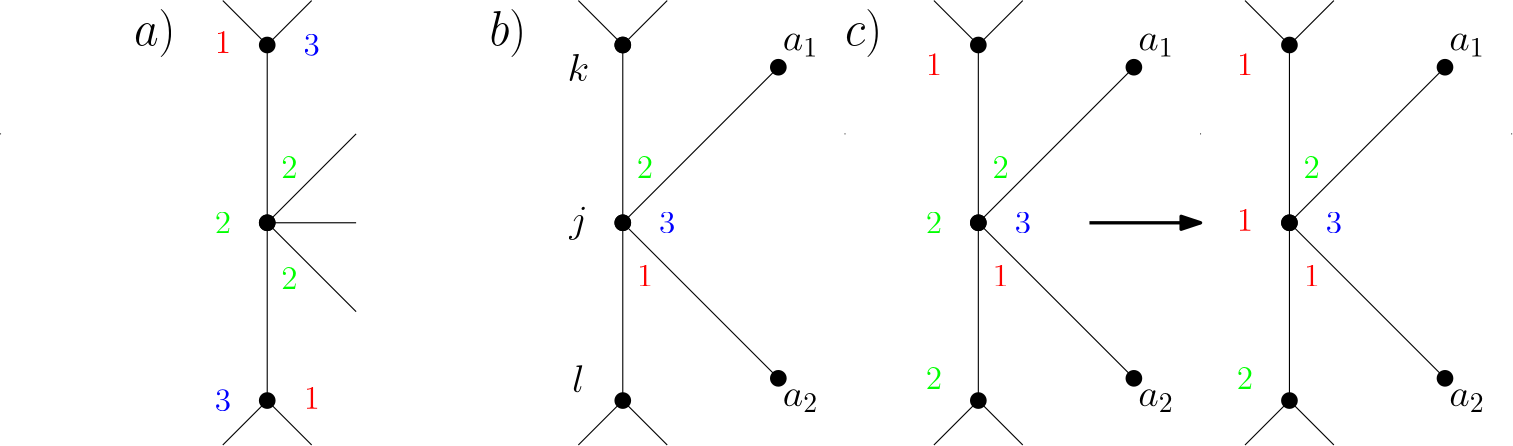 <?xml version="1.0"?>
<!DOCTYPE ipe SYSTEM "ipe.dtd">
<ipe version="70206" creator="Ipe 7.2.7">
<info created="D:20190702125549" modified="D:20190703112827"/>
<ipestyle name="basic">
<symbol name="arrow/arc(spx)">
<path stroke="sym-stroke" fill="sym-stroke" pen="sym-pen">
0 0 m
-1 0.333 l
-1 -0.333 l
h
</path>
</symbol>
<symbol name="arrow/farc(spx)">
<path stroke="sym-stroke" fill="white" pen="sym-pen">
0 0 m
-1 0.333 l
-1 -0.333 l
h
</path>
</symbol>
<symbol name="arrow/ptarc(spx)">
<path stroke="sym-stroke" fill="sym-stroke" pen="sym-pen">
0 0 m
-1 0.333 l
-0.8 0 l
-1 -0.333 l
h
</path>
</symbol>
<symbol name="arrow/fptarc(spx)">
<path stroke="sym-stroke" fill="white" pen="sym-pen">
0 0 m
-1 0.333 l
-0.8 0 l
-1 -0.333 l
h
</path>
</symbol>
<symbol name="mark/circle(sx)" transformations="translations">
<path fill="sym-stroke">
0.6 0 0 0.6 0 0 e
0.4 0 0 0.4 0 0 e
</path>
</symbol>
<symbol name="mark/disk(sx)" transformations="translations">
<path fill="sym-stroke">
0.6 0 0 0.6 0 0 e
</path>
</symbol>
<symbol name="mark/fdisk(sfx)" transformations="translations">
<group>
<path fill="sym-fill">
0.5 0 0 0.5 0 0 e
</path>
<path fill="sym-stroke" fillrule="eofill">
0.6 0 0 0.6 0 0 e
0.4 0 0 0.4 0 0 e
</path>
</group>
</symbol>
<symbol name="mark/box(sx)" transformations="translations">
<path fill="sym-stroke" fillrule="eofill">
-0.6 -0.6 m
0.6 -0.6 l
0.6 0.6 l
-0.6 0.6 l
h
-0.4 -0.4 m
0.4 -0.4 l
0.4 0.4 l
-0.4 0.4 l
h
</path>
</symbol>
<symbol name="mark/square(sx)" transformations="translations">
<path fill="sym-stroke">
-0.6 -0.6 m
0.6 -0.6 l
0.6 0.6 l
-0.6 0.6 l
h
</path>
</symbol>
<symbol name="mark/fsquare(sfx)" transformations="translations">
<group>
<path fill="sym-fill">
-0.5 -0.5 m
0.5 -0.5 l
0.5 0.5 l
-0.5 0.5 l
h
</path>
<path fill="sym-stroke" fillrule="eofill">
-0.6 -0.6 m
0.6 -0.6 l
0.6 0.6 l
-0.6 0.6 l
h
-0.4 -0.4 m
0.4 -0.4 l
0.4 0.4 l
-0.4 0.4 l
h
</path>
</group>
</symbol>
<symbol name="mark/cross(sx)" transformations="translations">
<group>
<path fill="sym-stroke">
-0.43 -0.57 m
0.57 0.43 l
0.43 0.57 l
-0.57 -0.43 l
h
</path>
<path fill="sym-stroke">
-0.43 0.57 m
0.57 -0.43 l
0.43 -0.57 l
-0.57 0.43 l
h
</path>
</group>
</symbol>
<symbol name="arrow/fnormal(spx)">
<path stroke="sym-stroke" fill="white" pen="sym-pen">
0 0 m
-1 0.333 l
-1 -0.333 l
h
</path>
</symbol>
<symbol name="arrow/pointed(spx)">
<path stroke="sym-stroke" fill="sym-stroke" pen="sym-pen">
0 0 m
-1 0.333 l
-0.8 0 l
-1 -0.333 l
h
</path>
</symbol>
<symbol name="arrow/fpointed(spx)">
<path stroke="sym-stroke" fill="white" pen="sym-pen">
0 0 m
-1 0.333 l
-0.8 0 l
-1 -0.333 l
h
</path>
</symbol>
<symbol name="arrow/linear(spx)">
<path stroke="sym-stroke" pen="sym-pen">
-1 0.333 m
0 0 l
-1 -0.333 l
</path>
</symbol>
<symbol name="arrow/fdouble(spx)">
<path stroke="sym-stroke" fill="white" pen="sym-pen">
0 0 m
-1 0.333 l
-1 -0.333 l
h
-1 0 m
-2 0.333 l
-2 -0.333 l
h
</path>
</symbol>
<symbol name="arrow/double(spx)">
<path stroke="sym-stroke" fill="sym-stroke" pen="sym-pen">
0 0 m
-1 0.333 l
-1 -0.333 l
h
-1 0 m
-2 0.333 l
-2 -0.333 l
h
</path>
</symbol>
<pen name="heavier" value="0.8"/>
<pen name="fat" value="1.2"/>
<pen name="ultrafat" value="2"/>
<symbolsize name="large" value="5"/>
<symbolsize name="small" value="2"/>
<symbolsize name="tiny" value="1.1"/>
<arrowsize name="large" value="10"/>
<arrowsize name="small" value="5"/>
<arrowsize name="tiny" value="3"/>
<color name="red" value="1 0 0"/>
<color name="green" value="0 1 0"/>
<color name="blue" value="0 0 1"/>
<color name="yellow" value="1 1 0"/>
<color name="orange" value="1 0.647 0"/>
<color name="gold" value="1 0.843 0"/>
<color name="purple" value="0.627 0.125 0.941"/>
<color name="gray" value="0.745"/>
<color name="brown" value="0.647 0.165 0.165"/>
<color name="navy" value="0 0 0.502"/>
<color name="pink" value="1 0.753 0.796"/>
<color name="seagreen" value="0.18 0.545 0.341"/>
<color name="turquoise" value="0.251 0.878 0.816"/>
<color name="violet" value="0.933 0.51 0.933"/>
<color name="darkblue" value="0 0 0.545"/>
<color name="darkcyan" value="0 0.545 0.545"/>
<color name="darkgray" value="0.663"/>
<color name="darkgreen" value="0 0.392 0"/>
<color name="darkmagenta" value="0.545 0 0.545"/>
<color name="darkorange" value="1 0.549 0"/>
<color name="darkred" value="0.545 0 0"/>
<color name="lightblue" value="0.678 0.847 0.902"/>
<color name="lightcyan" value="0.878 1 1"/>
<color name="lightgray" value="0.827"/>
<color name="lightgreen" value="0.565 0.933 0.565"/>
<color name="lightyellow" value="1 1 0.878"/>
<dashstyle name="dashed" value="[4] 0"/>
<dashstyle name="dotted" value="[1 3] 0"/>
<dashstyle name="dash dotted" value="[4 2 1 2] 0"/>
<dashstyle name="dash dot dotted" value="[4 2 1 2 1 2] 0"/>
<textsize name="large" value="\large"/>
<textsize name="Large" value="\Large"/>
<textsize name="LARGE" value="\LARGE"/>
<textsize name="huge" value="\huge"/>
<textsize name="Huge" value="\Huge"/>
<textsize name="small" value="\small"/>
<textsize name="footnote" value="\footnotesize"/>
<textsize name="tiny" value="\tiny"/>
<textstyle name="center" begin="\begin{center}" end="\end{center}"/>
<textstyle name="itemize" begin="\begin{itemize}" end="\end{itemize}"/>
<textstyle name="item" begin="\begin{itemize}\item{}" end="\end{itemize}"/>
<gridsize name="4 pts" value="4"/>
<gridsize name="8 pts (~3 mm)" value="8"/>
<gridsize name="16 pts (~6 mm)" value="16"/>
<gridsize name="32 pts (~12 mm)" value="32"/>
<gridsize name="10 pts (~3.5 mm)" value="10"/>
<gridsize name="20 pts (~7 mm)" value="20"/>
<gridsize name="14 pts (~5 mm)" value="14"/>
<gridsize name="28 pts (~10 mm)" value="28"/>
<gridsize name="56 pts (~20 mm)" value="56"/>
<anglesize name="90 deg" value="90"/>
<anglesize name="60 deg" value="60"/>
<anglesize name="45 deg" value="45"/>
<anglesize name="30 deg" value="30"/>
<anglesize name="22.5 deg" value="22.5"/>
<opacity name="10%" value="0.1"/>
<opacity name="30%" value="0.3"/>
<opacity name="50%" value="0.5"/>
<opacity name="75%" value="0.75"/>
<tiling name="falling" angle="-60" step="4" width="1"/>
<tiling name="rising" angle="30" step="4" width="1"/>
</ipestyle>
<page>
<layer name="alpha"/>
<view layers="alpha" active="alpha"/>
<path layer="alpha" stroke="black" cap="1">
32 400 m
32 400 l
</path>
<text matrix="1 0 0 1 16 0" transformations="translations" pos="64 432" stroke="black" type="label" width="14.945" height="12.896" depth="4.29" valign="baseline" size="LARGE" style="math">a)</text>
<text matrix="1 0 0 1 144 0" transformations="translations" pos="64 432" stroke="black" type="label" width="13.264" height="12.896" depth="4.29" valign="baseline" size="LARGE" style="math">b)
</text>
<path matrix="1 0 0 1 304 0" stroke="black" cap="1">
32 400 m
32 400 l
</path>
<text matrix="1 0 0 1 -152 0.947249" transformations="translations" pos="264 432" stroke="red" type="label" width="5.853" height="7.704" depth="0" halign="center" valign="center" size="large" style="math">1</text>
<path stroke="black">
128 416 m
128 432 l
128 304 l
</path>
<path stroke="black">
128 432 m
112 448 l
</path>
<path stroke="black">
128 432 m
144 448 l
</path>
<path stroke="black">
128 304 m
112 288 l
</path>
<path stroke="black">
128 304 m
144 288 l
</path>
<path stroke="black">
128 368 m
160 400 l
</path>
<path stroke="black">
128 368 m
160 368 l
</path>
<path stroke="black">
128 368 m
160 336 l
</path>
<use name="mark/disk(sx)" pos="128 432" size="normal" stroke="black"/>
<use name="mark/disk(sx)" pos="128 368" size="large" stroke="black"/>
<use name="mark/disk(sx)" pos="128 432" size="large" stroke="black"/>
<use name="mark/disk(sx)" pos="128 368" size="large" stroke="black"/>
<use name="mark/disk(sx)" pos="128 304" size="large" stroke="black"/>
<path matrix="1 0 0 1 128 0" stroke="black">
128 416 m
128 432 l
128 304 l
</path>
<use matrix="1 0 0 1 128 0" name="mark/disk(sx)" pos="128 368" size="large" stroke="black"/>
<use matrix="1 0 0 1 128 0" name="mark/disk(sx)" pos="128 368" size="large" stroke="black"/>
<text matrix="1 0 0 1 -120 -127.053" transformations="translations" pos="264 432" stroke="red" type="label" width="5.853" height="7.704" depth="0" halign="center" valign="center" size="large" style="math">1</text>
<text matrix="1 0 0 1 -120 0" transformations="translations" pos="264 432" stroke="blue" type="label" width="5.853" height="7.704" depth="0" halign="center" valign="center" size="large" style="math">3</text>
<text matrix="1 0 0 1 -152 -128" transformations="translations" pos="264 432" stroke="blue" type="label" width="5.853" height="7.704" depth="0" halign="center" valign="center" size="large" style="math">3</text>
<text matrix="1 0 0 1 -152 -64" transformations="translations" pos="264 432" stroke="green" type="label" width="5.853" height="7.704" depth="0" halign="center" valign="center" size="large" style="math">2</text>
<text matrix="1 0 0 1 -128 -44" transformations="translations" pos="264 432" stroke="green" type="label" width="5.853" height="7.704" depth="0" halign="center" valign="center" size="large" style="math">2</text>
<text matrix="1 0 0 1 -128 -84" transformations="translations" pos="264 432" stroke="green" type="label" width="5.853" height="7.704" depth="0" halign="center" valign="center" size="large" style="math">2</text>
<text matrix="1 0 0 1 0 -44" transformations="translations" pos="264 432" stroke="green" type="label" width="5.853" height="7.704" depth="0" halign="center" valign="center" size="large" style="math">2</text>
<text matrix="1 0 0 1 0 -83.053" transformations="translations" pos="264 432" stroke="red" type="label" width="5.853" height="7.704" depth="0" halign="center" valign="center" size="large" style="math">1</text>
<text matrix="1 0 0 1 8 -64" transformations="translations" pos="264 432" stroke="blue" type="label" width="5.853" height="7.704" depth="0" halign="center" valign="center" size="large" style="math">3</text>
<text matrix="1 0 0 1 128 32" transformations="translations" pos="192 272" stroke="black" type="label" width="12.853" height="6.179" depth="2.15" halign="center" valign="center" size="Large" style="math">a_2</text>
<text matrix="1 0 0 1 176 -16" transformations="translations" pos="144 448" stroke="black" type="label" width="12.853" height="6.179" depth="2.15" halign="center" valign="center" size="Large" style="math">a_1</text>
<path stroke="black">
256 368 m
312 312 l
</path>
<path stroke="black">
256 368 m
312 424 l
</path>
<use name="mark/disk(sx)" pos="312 424" size="large" stroke="black"/>
<use name="mark/disk(sx)" pos="312 312" size="large" stroke="black"/>
<text matrix="1 0 0 1 96 -24" transformations="translations" pos="144 448" stroke="black" type="label" width="7.787" height="9.963" depth="0" halign="center" valign="center" size="Large" style="math">k
</text>
<text matrix="1 0 0 1 96 -136" transformations="translations" pos="144 448" stroke="black" type="label" width="4.5" height="9.963" depth="0" halign="center" valign="center" size="Large" style="math">l</text>
<text matrix="1 0 0 1 272 0" transformations="translations" pos="64 432" stroke="black" type="label" width="13.351" height="12.896" depth="4.29" valign="baseline" size="LARGE" style="math">c)
</text>
<path matrix="1 0 0 1 432 0" stroke="black" cap="1">
32 400 m
32 400 l
</path>
<path matrix="1 0 0 1 256 0" stroke="black">
128 416 m
128 432 l
128 304 l
</path>
<use matrix="1 0 0 1 256 0" name="mark/disk(sx)" pos="128 368" size="large" stroke="black"/>
<use matrix="1 0 0 1 256 0" name="mark/disk(sx)" pos="128 368" size="large" stroke="black"/>
<text matrix="1 0 0 1 128 -44" transformations="translations" pos="264 432" stroke="green" type="label" width="5.853" height="7.704" depth="0" halign="center" valign="center" size="large" style="math">2</text>
<text matrix="1 0 0 1 128 -83.053" transformations="translations" pos="264 432" stroke="red" type="label" width="5.853" height="7.704" depth="0" halign="center" valign="center" size="large" style="math">1</text>
<text matrix="1 0 0 1 136 -64" transformations="translations" pos="264 432" stroke="blue" type="label" width="5.853" height="7.704" depth="0" halign="center" valign="center" size="large" style="math">3</text>
<text matrix="1 0 0 1 256 32" transformations="translations" pos="192 272" stroke="black" type="label" width="12.853" height="6.179" depth="2.15" halign="center" valign="center" size="Large" style="math">a_2</text>
<text matrix="1 0 0 1 304 -16" transformations="translations" pos="144 448" stroke="black" type="label" width="12.853" height="6.179" depth="2.15" halign="center" valign="center" size="Large" style="math">a_1</text>
<path matrix="1 0 0 1 128 0" stroke="black">
256 368 m
312 312 l
</path>
<path matrix="1 0 0 1 128 0" stroke="black">
256 368 m
312 424 l
</path>
<use matrix="1 0 0 1 128 0" name="mark/disk(sx)" pos="312 424" size="large" stroke="black"/>
<use matrix="1 0 0 1 128 0" name="mark/disk(sx)" pos="312 312" size="large" stroke="black"/>
<text matrix="1 0 0 1 96 -80" transformations="translations" pos="144 448" stroke="black" type="label" width="6.619" height="9.405" depth="2.79" halign="center" valign="center" size="Large" style="math">j</text>
<text matrix="1 0 0 1 104 -64" transformations="translations" pos="264 432" stroke="green" type="label" width="5.853" height="7.704" depth="0" halign="center" valign="center" size="large" style="math">2</text>
<text matrix="1 0 0 1 104 -7.053" transformations="translations" pos="264 432" stroke="red" type="label" width="5.853" height="7.704" depth="0" halign="center" valign="center" size="large" style="math">1</text>
<text matrix="1 0 0 1 104 -120" transformations="translations" pos="264 432" stroke="green" type="label" width="5.853" height="7.704" depth="0" halign="center" valign="center" size="large" style="math">2</text>
<path matrix="1 0 0 1 544 0" stroke="black" cap="1">
32 400 m
32 400 l
</path>
<path matrix="1 0 0 1 368 0" stroke="black">
128 416 m
128 432 l
128 304 l
</path>
<use matrix="1 0 0 1 368 0" name="mark/disk(sx)" pos="128 368" size="large" stroke="black"/>
<use matrix="1 0 0 1 368 0" name="mark/disk(sx)" pos="128 368" size="large" stroke="black"/>
<text matrix="1 0 0 1 240 -44" transformations="translations" pos="264 432" stroke="green" type="label" width="5.853" height="7.704" depth="0" halign="center" valign="center" size="large" style="math">2</text>
<text matrix="1 0 0 1 240 -83.053" transformations="translations" pos="264 432" stroke="red" type="label" width="5.853" height="7.704" depth="0" halign="center" valign="center" size="large" style="math">1</text>
<text matrix="1 0 0 1 248 -64" transformations="translations" pos="264 432" stroke="blue" type="label" width="5.853" height="7.704" depth="0" halign="center" valign="center" size="large" style="math">3</text>
<text matrix="1 0 0 1 368 32" transformations="translations" pos="192 272" stroke="black" type="label" width="12.853" height="6.179" depth="2.15" halign="center" valign="center" size="Large" style="math">a_2</text>
<text matrix="1 0 0 1 416 -16" transformations="translations" pos="144 448" stroke="black" type="label" width="12.853" height="6.179" depth="2.15" halign="center" valign="center" size="Large" style="math">a_1</text>
<path matrix="1 0 0 1 240 0" stroke="black">
256 368 m
312 312 l
</path>
<path matrix="1 0 0 1 240 0" stroke="black">
256 368 m
312 424 l
</path>
<use matrix="1 0 0 1 240 0" name="mark/disk(sx)" pos="312 424" size="large" stroke="black"/>
<use matrix="1 0 0 1 240 0" name="mark/disk(sx)" pos="312 312" size="large" stroke="black"/>
<text matrix="1 0 0 1 216 -7.053" transformations="translations" pos="264 432" stroke="red" type="label" width="5.853" height="7.704" depth="0" halign="center" valign="center" size="large" style="math">1</text>
<text matrix="1 0 0 1 216 -120" transformations="translations" pos="264 432" stroke="green" type="label" width="5.853" height="7.704" depth="0" halign="center" valign="center" size="large" style="math">2</text>
<path stroke="black" pen="fat" arrow="normal/normal">
424 368 m
464 368 l
</path>
<text matrix="1 0 0 1 216 -63.053" transformations="translations" pos="264 432" stroke="red" type="label" width="5.853" height="7.704" depth="0" halign="center" valign="center" size="large" style="math">1</text>
<use name="mark/disk(sx)" pos="256 432" size="large" stroke="black"/>
<use name="mark/disk(sx)" pos="256 432" size="large" stroke="black"/>
<path stroke="black">
240 448 m
256 432 l
272 448 l
</path>
<path stroke="black">
240 288 m
256 304 l
272 288 l
272 288 l
</path>
<path stroke="black">
368 288 m
384 304 l
400 288 l
</path>
<path stroke="black">
368 448 m
384 432 l
400 448 l
</path>
<path stroke="black">
480 448 m
496 432 l
512 448 l
</path>
<path stroke="black">
480 288 m
496 304 l
512 288 l
</path>
<use name="mark/disk(sx)" pos="256 304" size="large" stroke="black"/>
<use name="mark/disk(sx)" pos="384 304" size="large" stroke="black"/>
<use name="mark/disk(sx)" pos="384 432" size="large" stroke="black"/>
<use name="mark/disk(sx)" pos="496 432" size="large" stroke="black"/>
<use name="mark/disk(sx)" pos="496 304" size="large" stroke="black"/>
</page>
</ipe>
